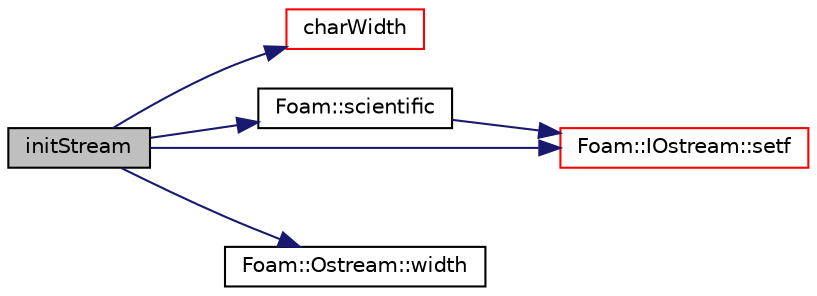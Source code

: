 digraph "initStream"
{
  bgcolor="transparent";
  edge [fontname="Helvetica",fontsize="10",labelfontname="Helvetica",labelfontsize="10"];
  node [fontname="Helvetica",fontsize="10",shape=record];
  rankdir="LR";
  Node1 [label="initStream",height=0.2,width=0.4,color="black", fillcolor="grey75", style="filled", fontcolor="black"];
  Node1 -> Node2 [color="midnightblue",fontsize="10",style="solid",fontname="Helvetica"];
  Node2 [label="charWidth",height=0.2,width=0.4,color="red",URL="$a00868.html#aca0153d95b5d66cf3e8997b79b087b54",tooltip="Return width of character stream output. "];
  Node1 -> Node3 [color="midnightblue",fontsize="10",style="solid",fontname="Helvetica"];
  Node3 [label="Foam::scientific",height=0.2,width=0.4,color="black",URL="$a10733.html#a78214b33dde7e68fda6f5609b6faa561"];
  Node3 -> Node4 [color="midnightblue",fontsize="10",style="solid",fontname="Helvetica"];
  Node4 [label="Foam::IOstream::setf",height=0.2,width=0.4,color="red",URL="$a01185.html#a7496d7abe05bdd8cffe2be14798ac34f",tooltip="Set flags of stream. "];
  Node1 -> Node4 [color="midnightblue",fontsize="10",style="solid",fontname="Helvetica"];
  Node1 -> Node5 [color="midnightblue",fontsize="10",style="solid",fontname="Helvetica"];
  Node5 [label="Foam::Ostream::width",height=0.2,width=0.4,color="black",URL="$a01737.html#a850da08a4c39d7a14043dc3b7ee53853",tooltip="Get width of output field. "];
}
